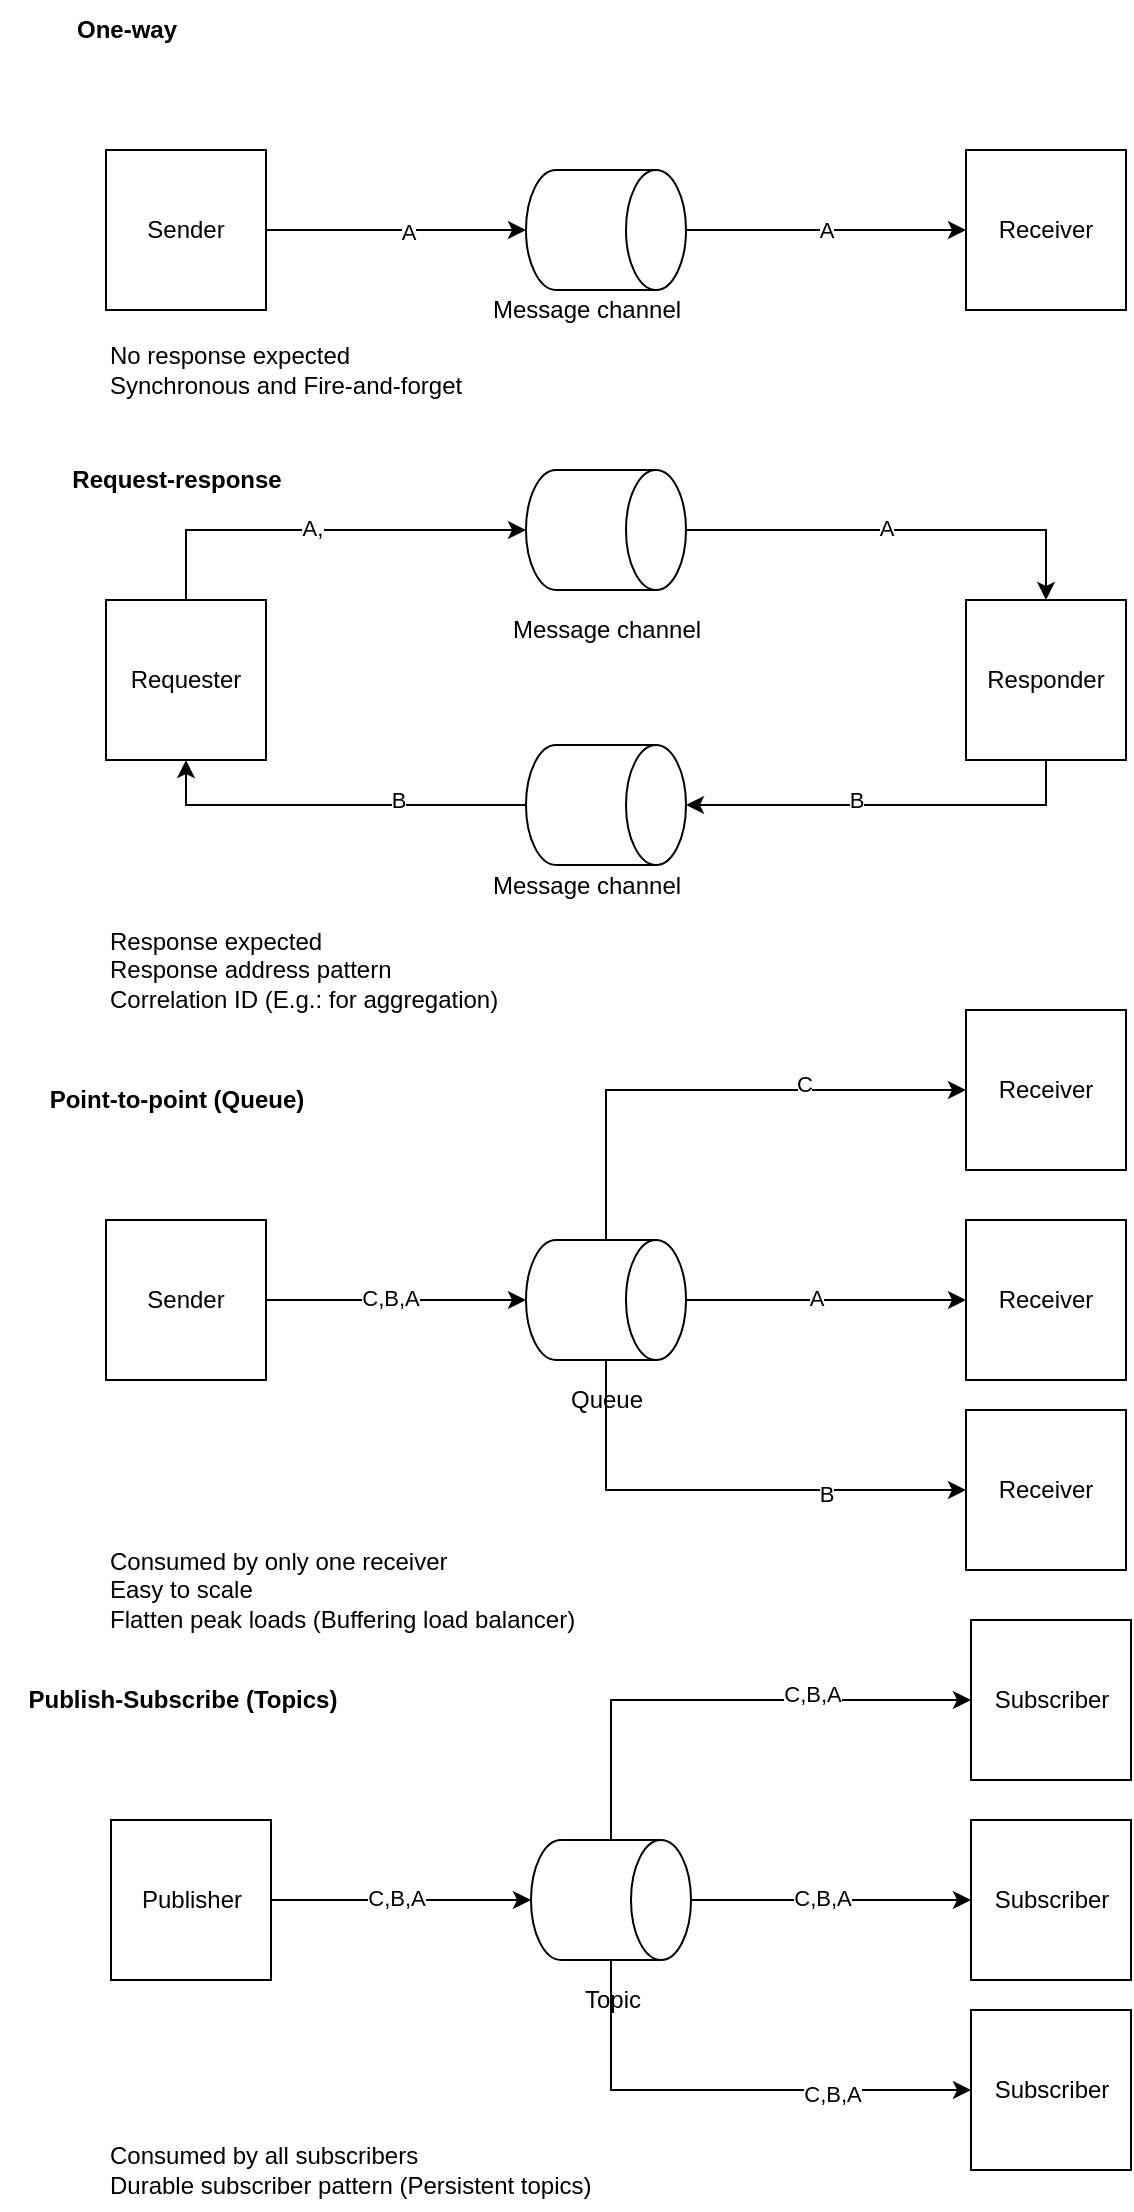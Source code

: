 <mxfile version="20.5.1" type="github">
  <diagram id="aQLhFwXrAB8KFwYGpTy1" name="Page-1">
    <mxGraphModel dx="2036" dy="1896" grid="1" gridSize="10" guides="1" tooltips="1" connect="1" arrows="1" fold="1" page="1" pageScale="1" pageWidth="850" pageHeight="1100" math="0" shadow="0">
      <root>
        <mxCell id="0" />
        <mxCell id="1" parent="0" />
        <mxCell id="Bel5XWQ-Ctn80i2mO8Up-4" style="edgeStyle=orthogonalEdgeStyle;rounded=0;orthogonalLoop=1;jettySize=auto;html=1;exitX=1;exitY=0.5;exitDx=0;exitDy=0;entryX=0.5;entryY=1;entryDx=0;entryDy=0;entryPerimeter=0;" edge="1" parent="1" source="Bel5XWQ-Ctn80i2mO8Up-1" target="Bel5XWQ-Ctn80i2mO8Up-2">
          <mxGeometry relative="1" as="geometry" />
        </mxCell>
        <mxCell id="Bel5XWQ-Ctn80i2mO8Up-29" value="A" style="edgeLabel;html=1;align=center;verticalAlign=middle;resizable=0;points=[];" vertex="1" connectable="0" parent="Bel5XWQ-Ctn80i2mO8Up-4">
          <mxGeometry x="0.092" y="-1" relative="1" as="geometry">
            <mxPoint as="offset" />
          </mxGeometry>
        </mxCell>
        <mxCell id="Bel5XWQ-Ctn80i2mO8Up-1" value="Sender" style="whiteSpace=wrap;html=1;aspect=fixed;" vertex="1" parent="1">
          <mxGeometry x="50" y="-1010" width="80" height="80" as="geometry" />
        </mxCell>
        <mxCell id="Bel5XWQ-Ctn80i2mO8Up-5" value="A" style="edgeStyle=orthogonalEdgeStyle;rounded=0;orthogonalLoop=1;jettySize=auto;html=1;exitX=0.5;exitY=0;exitDx=0;exitDy=0;exitPerimeter=0;entryX=0;entryY=0.5;entryDx=0;entryDy=0;" edge="1" parent="1" source="Bel5XWQ-Ctn80i2mO8Up-2" target="Bel5XWQ-Ctn80i2mO8Up-3">
          <mxGeometry relative="1" as="geometry" />
        </mxCell>
        <mxCell id="Bel5XWQ-Ctn80i2mO8Up-2" value="" style="shape=cylinder3;whiteSpace=wrap;html=1;boundedLbl=1;backgroundOutline=1;size=15;rotation=90;" vertex="1" parent="1">
          <mxGeometry x="270" y="-1010" width="60" height="80" as="geometry" />
        </mxCell>
        <mxCell id="Bel5XWQ-Ctn80i2mO8Up-3" value="Receiver" style="whiteSpace=wrap;html=1;aspect=fixed;" vertex="1" parent="1">
          <mxGeometry x="480" y="-1010" width="80" height="80" as="geometry" />
        </mxCell>
        <mxCell id="Bel5XWQ-Ctn80i2mO8Up-6" value="Message channel" style="text;html=1;align=center;verticalAlign=middle;resizable=0;points=[];autosize=1;strokeColor=none;fillColor=none;" vertex="1" parent="1">
          <mxGeometry x="230" y="-945" width="120" height="30" as="geometry" />
        </mxCell>
        <mxCell id="Bel5XWQ-Ctn80i2mO8Up-7" value="One-way" style="text;html=1;align=center;verticalAlign=middle;resizable=0;points=[];autosize=1;strokeColor=none;fillColor=none;fontStyle=1" vertex="1" parent="1">
          <mxGeometry x="25" y="-1085" width="70" height="30" as="geometry" />
        </mxCell>
        <mxCell id="Bel5XWQ-Ctn80i2mO8Up-8" value="No response expected&lt;br&gt;Synchronous and Fire-and-forget&amp;nbsp;" style="text;html=1;align=left;verticalAlign=middle;resizable=0;points=[];autosize=1;strokeColor=none;fillColor=none;" vertex="1" parent="1">
          <mxGeometry x="50" y="-920" width="200" height="40" as="geometry" />
        </mxCell>
        <mxCell id="Bel5XWQ-Ctn80i2mO8Up-9" style="edgeStyle=orthogonalEdgeStyle;rounded=0;orthogonalLoop=1;jettySize=auto;html=1;exitX=0.5;exitY=0;exitDx=0;exitDy=0;entryX=0.5;entryY=1;entryDx=0;entryDy=0;entryPerimeter=0;" edge="1" parent="1" source="Bel5XWQ-Ctn80i2mO8Up-10" target="Bel5XWQ-Ctn80i2mO8Up-12">
          <mxGeometry relative="1" as="geometry" />
        </mxCell>
        <mxCell id="Bel5XWQ-Ctn80i2mO8Up-24" value="A," style="edgeLabel;html=1;align=center;verticalAlign=middle;resizable=0;points=[];" vertex="1" connectable="0" parent="Bel5XWQ-Ctn80i2mO8Up-9">
          <mxGeometry x="-0.044" y="1" relative="1" as="geometry">
            <mxPoint as="offset" />
          </mxGeometry>
        </mxCell>
        <mxCell id="Bel5XWQ-Ctn80i2mO8Up-10" value="Requester" style="whiteSpace=wrap;html=1;aspect=fixed;" vertex="1" parent="1">
          <mxGeometry x="50" y="-785" width="80" height="80" as="geometry" />
        </mxCell>
        <mxCell id="Bel5XWQ-Ctn80i2mO8Up-11" style="edgeStyle=orthogonalEdgeStyle;rounded=0;orthogonalLoop=1;jettySize=auto;html=1;exitX=0.5;exitY=0;exitDx=0;exitDy=0;exitPerimeter=0;entryX=0.5;entryY=0;entryDx=0;entryDy=0;" edge="1" parent="1" source="Bel5XWQ-Ctn80i2mO8Up-12" target="Bel5XWQ-Ctn80i2mO8Up-13">
          <mxGeometry relative="1" as="geometry" />
        </mxCell>
        <mxCell id="Bel5XWQ-Ctn80i2mO8Up-25" value="A" style="edgeLabel;html=1;align=center;verticalAlign=middle;resizable=0;points=[];" vertex="1" connectable="0" parent="Bel5XWQ-Ctn80i2mO8Up-11">
          <mxGeometry x="-0.07" y="1" relative="1" as="geometry">
            <mxPoint as="offset" />
          </mxGeometry>
        </mxCell>
        <mxCell id="Bel5XWQ-Ctn80i2mO8Up-12" value="" style="shape=cylinder3;whiteSpace=wrap;html=1;boundedLbl=1;backgroundOutline=1;size=15;rotation=90;" vertex="1" parent="1">
          <mxGeometry x="270" y="-860" width="60" height="80" as="geometry" />
        </mxCell>
        <mxCell id="Bel5XWQ-Ctn80i2mO8Up-19" style="edgeStyle=orthogonalEdgeStyle;rounded=0;orthogonalLoop=1;jettySize=auto;html=1;exitX=0.5;exitY=1;exitDx=0;exitDy=0;" edge="1" parent="1" source="Bel5XWQ-Ctn80i2mO8Up-13" target="Bel5XWQ-Ctn80i2mO8Up-17">
          <mxGeometry relative="1" as="geometry" />
        </mxCell>
        <mxCell id="Bel5XWQ-Ctn80i2mO8Up-27" value="B" style="edgeLabel;html=1;align=center;verticalAlign=middle;resizable=0;points=[];" vertex="1" connectable="0" parent="Bel5XWQ-Ctn80i2mO8Up-19">
          <mxGeometry x="0.17" y="-3" relative="1" as="geometry">
            <mxPoint x="1" as="offset" />
          </mxGeometry>
        </mxCell>
        <mxCell id="Bel5XWQ-Ctn80i2mO8Up-13" value="Responder" style="whiteSpace=wrap;html=1;aspect=fixed;" vertex="1" parent="1">
          <mxGeometry x="480" y="-785" width="80" height="80" as="geometry" />
        </mxCell>
        <mxCell id="Bel5XWQ-Ctn80i2mO8Up-14" value="Message channel" style="text;html=1;align=center;verticalAlign=middle;resizable=0;points=[];autosize=1;strokeColor=none;fillColor=none;" vertex="1" parent="1">
          <mxGeometry x="240" y="-785" width="120" height="30" as="geometry" />
        </mxCell>
        <mxCell id="Bel5XWQ-Ctn80i2mO8Up-15" value="Request-response" style="text;html=1;align=center;verticalAlign=middle;resizable=0;points=[];autosize=1;strokeColor=none;fillColor=none;fontStyle=1" vertex="1" parent="1">
          <mxGeometry x="20" y="-860" width="130" height="30" as="geometry" />
        </mxCell>
        <mxCell id="Bel5XWQ-Ctn80i2mO8Up-16" value="Response expected&lt;br&gt;Response address pattern&lt;br&gt;Correlation ID (E.g.: for aggregation)" style="text;html=1;align=left;verticalAlign=middle;resizable=0;points=[];autosize=1;strokeColor=none;fillColor=none;" vertex="1" parent="1">
          <mxGeometry x="50" y="-630" width="220" height="60" as="geometry" />
        </mxCell>
        <mxCell id="Bel5XWQ-Ctn80i2mO8Up-20" style="edgeStyle=orthogonalEdgeStyle;rounded=0;orthogonalLoop=1;jettySize=auto;html=1;exitX=0.5;exitY=1;exitDx=0;exitDy=0;exitPerimeter=0;entryX=0.5;entryY=1;entryDx=0;entryDy=0;" edge="1" parent="1" source="Bel5XWQ-Ctn80i2mO8Up-17" target="Bel5XWQ-Ctn80i2mO8Up-10">
          <mxGeometry relative="1" as="geometry" />
        </mxCell>
        <mxCell id="Bel5XWQ-Ctn80i2mO8Up-26" value="B" style="edgeLabel;html=1;align=center;verticalAlign=middle;resizable=0;points=[];" vertex="1" connectable="0" parent="Bel5XWQ-Ctn80i2mO8Up-20">
          <mxGeometry x="-0.335" y="-3" relative="1" as="geometry">
            <mxPoint as="offset" />
          </mxGeometry>
        </mxCell>
        <mxCell id="Bel5XWQ-Ctn80i2mO8Up-17" value="" style="shape=cylinder3;whiteSpace=wrap;html=1;boundedLbl=1;backgroundOutline=1;size=15;rotation=90;" vertex="1" parent="1">
          <mxGeometry x="270" y="-722.5" width="60" height="80" as="geometry" />
        </mxCell>
        <mxCell id="Bel5XWQ-Ctn80i2mO8Up-18" value="Message channel" style="text;html=1;align=center;verticalAlign=middle;resizable=0;points=[];autosize=1;strokeColor=none;fillColor=none;" vertex="1" parent="1">
          <mxGeometry x="230" y="-657.5" width="120" height="30" as="geometry" />
        </mxCell>
        <mxCell id="Bel5XWQ-Ctn80i2mO8Up-30" style="edgeStyle=orthogonalEdgeStyle;rounded=0;orthogonalLoop=1;jettySize=auto;html=1;exitX=1;exitY=0.5;exitDx=0;exitDy=0;entryX=0.5;entryY=1;entryDx=0;entryDy=0;entryPerimeter=0;" edge="1" parent="1" source="Bel5XWQ-Ctn80i2mO8Up-32" target="Bel5XWQ-Ctn80i2mO8Up-35">
          <mxGeometry relative="1" as="geometry" />
        </mxCell>
        <mxCell id="Bel5XWQ-Ctn80i2mO8Up-31" value="C,B,A" style="edgeLabel;html=1;align=center;verticalAlign=middle;resizable=0;points=[];" vertex="1" connectable="0" parent="Bel5XWQ-Ctn80i2mO8Up-30">
          <mxGeometry x="-0.044" y="1" relative="1" as="geometry">
            <mxPoint as="offset" />
          </mxGeometry>
        </mxCell>
        <mxCell id="Bel5XWQ-Ctn80i2mO8Up-32" value="Sender" style="whiteSpace=wrap;html=1;aspect=fixed;" vertex="1" parent="1">
          <mxGeometry x="50" y="-475" width="80" height="80" as="geometry" />
        </mxCell>
        <mxCell id="Bel5XWQ-Ctn80i2mO8Up-33" style="edgeStyle=orthogonalEdgeStyle;rounded=0;orthogonalLoop=1;jettySize=auto;html=1;exitX=0.5;exitY=0;exitDx=0;exitDy=0;exitPerimeter=0;entryX=0;entryY=0.5;entryDx=0;entryDy=0;" edge="1" parent="1" source="Bel5XWQ-Ctn80i2mO8Up-35" target="Bel5XWQ-Ctn80i2mO8Up-38">
          <mxGeometry relative="1" as="geometry" />
        </mxCell>
        <mxCell id="Bel5XWQ-Ctn80i2mO8Up-34" value="A" style="edgeLabel;html=1;align=center;verticalAlign=middle;resizable=0;points=[];" vertex="1" connectable="0" parent="Bel5XWQ-Ctn80i2mO8Up-33">
          <mxGeometry x="-0.07" y="1" relative="1" as="geometry">
            <mxPoint as="offset" />
          </mxGeometry>
        </mxCell>
        <mxCell id="Bel5XWQ-Ctn80i2mO8Up-50" style="edgeStyle=orthogonalEdgeStyle;rounded=0;orthogonalLoop=1;jettySize=auto;html=1;exitX=0;exitY=0.5;exitDx=0;exitDy=0;exitPerimeter=0;entryX=0;entryY=0.5;entryDx=0;entryDy=0;" edge="1" parent="1" source="Bel5XWQ-Ctn80i2mO8Up-35" target="Bel5XWQ-Ctn80i2mO8Up-48">
          <mxGeometry relative="1" as="geometry" />
        </mxCell>
        <mxCell id="Bel5XWQ-Ctn80i2mO8Up-52" value="C" style="edgeLabel;html=1;align=center;verticalAlign=middle;resizable=0;points=[];" vertex="1" connectable="0" parent="Bel5XWQ-Ctn80i2mO8Up-50">
          <mxGeometry x="0.365" y="3" relative="1" as="geometry">
            <mxPoint as="offset" />
          </mxGeometry>
        </mxCell>
        <mxCell id="Bel5XWQ-Ctn80i2mO8Up-51" style="edgeStyle=orthogonalEdgeStyle;rounded=0;orthogonalLoop=1;jettySize=auto;html=1;exitX=1;exitY=0.5;exitDx=0;exitDy=0;exitPerimeter=0;entryX=0;entryY=0.5;entryDx=0;entryDy=0;" edge="1" parent="1" source="Bel5XWQ-Ctn80i2mO8Up-35" target="Bel5XWQ-Ctn80i2mO8Up-49">
          <mxGeometry relative="1" as="geometry" />
        </mxCell>
        <mxCell id="Bel5XWQ-Ctn80i2mO8Up-53" value="B" style="edgeLabel;html=1;align=center;verticalAlign=middle;resizable=0;points=[];" vertex="1" connectable="0" parent="Bel5XWQ-Ctn80i2mO8Up-51">
          <mxGeometry x="0.429" y="-2" relative="1" as="geometry">
            <mxPoint as="offset" />
          </mxGeometry>
        </mxCell>
        <mxCell id="Bel5XWQ-Ctn80i2mO8Up-35" value="" style="shape=cylinder3;whiteSpace=wrap;html=1;boundedLbl=1;backgroundOutline=1;size=15;rotation=90;" vertex="1" parent="1">
          <mxGeometry x="270" y="-475" width="60" height="80" as="geometry" />
        </mxCell>
        <mxCell id="Bel5XWQ-Ctn80i2mO8Up-38" value="Receiver" style="whiteSpace=wrap;html=1;aspect=fixed;" vertex="1" parent="1">
          <mxGeometry x="480" y="-475" width="80" height="80" as="geometry" />
        </mxCell>
        <mxCell id="Bel5XWQ-Ctn80i2mO8Up-39" value="Queue" style="text;html=1;align=center;verticalAlign=middle;resizable=0;points=[];autosize=1;strokeColor=none;fillColor=none;" vertex="1" parent="1">
          <mxGeometry x="270" y="-400" width="60" height="30" as="geometry" />
        </mxCell>
        <mxCell id="Bel5XWQ-Ctn80i2mO8Up-40" value="Point-to-point (Queue)" style="text;html=1;align=center;verticalAlign=middle;resizable=0;points=[];autosize=1;strokeColor=none;fillColor=none;fontStyle=1" vertex="1" parent="1">
          <mxGeometry x="10" y="-550" width="150" height="30" as="geometry" />
        </mxCell>
        <mxCell id="Bel5XWQ-Ctn80i2mO8Up-41" value="Consumed by only one receiver&lt;br&gt;Easy to scale&lt;br&gt;Flatten peak loads (Buffering load balancer)" style="text;html=1;align=left;verticalAlign=middle;resizable=0;points=[];autosize=1;strokeColor=none;fillColor=none;" vertex="1" parent="1">
          <mxGeometry x="50" y="-320" width="260" height="60" as="geometry" />
        </mxCell>
        <mxCell id="Bel5XWQ-Ctn80i2mO8Up-48" value="Receiver" style="whiteSpace=wrap;html=1;aspect=fixed;" vertex="1" parent="1">
          <mxGeometry x="480" y="-580" width="80" height="80" as="geometry" />
        </mxCell>
        <mxCell id="Bel5XWQ-Ctn80i2mO8Up-49" value="Receiver" style="whiteSpace=wrap;html=1;aspect=fixed;" vertex="1" parent="1">
          <mxGeometry x="480" y="-380" width="80" height="80" as="geometry" />
        </mxCell>
        <mxCell id="Bel5XWQ-Ctn80i2mO8Up-54" style="edgeStyle=orthogonalEdgeStyle;rounded=0;orthogonalLoop=1;jettySize=auto;html=1;exitX=1;exitY=0.5;exitDx=0;exitDy=0;entryX=0.5;entryY=1;entryDx=0;entryDy=0;entryPerimeter=0;" edge="1" parent="1" source="Bel5XWQ-Ctn80i2mO8Up-56" target="Bel5XWQ-Ctn80i2mO8Up-63">
          <mxGeometry relative="1" as="geometry" />
        </mxCell>
        <mxCell id="Bel5XWQ-Ctn80i2mO8Up-55" value="C,B,A" style="edgeLabel;html=1;align=center;verticalAlign=middle;resizable=0;points=[];" vertex="1" connectable="0" parent="Bel5XWQ-Ctn80i2mO8Up-54">
          <mxGeometry x="-0.044" y="1" relative="1" as="geometry">
            <mxPoint as="offset" />
          </mxGeometry>
        </mxCell>
        <mxCell id="Bel5XWQ-Ctn80i2mO8Up-56" value="Publisher" style="whiteSpace=wrap;html=1;aspect=fixed;" vertex="1" parent="1">
          <mxGeometry x="52.5" y="-175" width="80" height="80" as="geometry" />
        </mxCell>
        <mxCell id="Bel5XWQ-Ctn80i2mO8Up-57" style="edgeStyle=orthogonalEdgeStyle;rounded=0;orthogonalLoop=1;jettySize=auto;html=1;exitX=0.5;exitY=0;exitDx=0;exitDy=0;exitPerimeter=0;entryX=0;entryY=0.5;entryDx=0;entryDy=0;" edge="1" parent="1" source="Bel5XWQ-Ctn80i2mO8Up-63" target="Bel5XWQ-Ctn80i2mO8Up-64">
          <mxGeometry relative="1" as="geometry" />
        </mxCell>
        <mxCell id="Bel5XWQ-Ctn80i2mO8Up-58" value="C,B,A" style="edgeLabel;html=1;align=center;verticalAlign=middle;resizable=0;points=[];" vertex="1" connectable="0" parent="Bel5XWQ-Ctn80i2mO8Up-57">
          <mxGeometry x="-0.07" y="1" relative="1" as="geometry">
            <mxPoint as="offset" />
          </mxGeometry>
        </mxCell>
        <mxCell id="Bel5XWQ-Ctn80i2mO8Up-59" style="edgeStyle=orthogonalEdgeStyle;rounded=0;orthogonalLoop=1;jettySize=auto;html=1;exitX=0;exitY=0.5;exitDx=0;exitDy=0;exitPerimeter=0;entryX=0;entryY=0.5;entryDx=0;entryDy=0;" edge="1" parent="1" source="Bel5XWQ-Ctn80i2mO8Up-63" target="Bel5XWQ-Ctn80i2mO8Up-69">
          <mxGeometry relative="1" as="geometry">
            <mxPoint x="450" y="-230" as="targetPoint" />
          </mxGeometry>
        </mxCell>
        <mxCell id="Bel5XWQ-Ctn80i2mO8Up-60" value="C,B,A" style="edgeLabel;html=1;align=center;verticalAlign=middle;resizable=0;points=[];" vertex="1" connectable="0" parent="Bel5XWQ-Ctn80i2mO8Up-59">
          <mxGeometry x="0.365" y="3" relative="1" as="geometry">
            <mxPoint as="offset" />
          </mxGeometry>
        </mxCell>
        <mxCell id="Bel5XWQ-Ctn80i2mO8Up-61" style="edgeStyle=orthogonalEdgeStyle;rounded=0;orthogonalLoop=1;jettySize=auto;html=1;exitX=1;exitY=0.5;exitDx=0;exitDy=0;exitPerimeter=0;entryX=0;entryY=0.5;entryDx=0;entryDy=0;" edge="1" parent="1" source="Bel5XWQ-Ctn80i2mO8Up-63" target="Bel5XWQ-Ctn80i2mO8Up-68">
          <mxGeometry relative="1" as="geometry" />
        </mxCell>
        <mxCell id="Bel5XWQ-Ctn80i2mO8Up-62" value="C,B,A" style="edgeLabel;html=1;align=center;verticalAlign=middle;resizable=0;points=[];" vertex="1" connectable="0" parent="Bel5XWQ-Ctn80i2mO8Up-61">
          <mxGeometry x="0.429" y="-2" relative="1" as="geometry">
            <mxPoint as="offset" />
          </mxGeometry>
        </mxCell>
        <mxCell id="Bel5XWQ-Ctn80i2mO8Up-63" value="" style="shape=cylinder3;whiteSpace=wrap;html=1;boundedLbl=1;backgroundOutline=1;size=15;rotation=90;" vertex="1" parent="1">
          <mxGeometry x="272.5" y="-175" width="60" height="80" as="geometry" />
        </mxCell>
        <mxCell id="Bel5XWQ-Ctn80i2mO8Up-64" value="Subscriber" style="whiteSpace=wrap;html=1;aspect=fixed;" vertex="1" parent="1">
          <mxGeometry x="482.5" y="-175" width="80" height="80" as="geometry" />
        </mxCell>
        <mxCell id="Bel5XWQ-Ctn80i2mO8Up-65" value="Topic" style="text;html=1;align=center;verticalAlign=middle;resizable=0;points=[];autosize=1;strokeColor=none;fillColor=none;" vertex="1" parent="1">
          <mxGeometry x="277.5" y="-100" width="50" height="30" as="geometry" />
        </mxCell>
        <mxCell id="Bel5XWQ-Ctn80i2mO8Up-66" value="Publish-Subscribe (Topics)" style="text;html=1;align=center;verticalAlign=middle;resizable=0;points=[];autosize=1;strokeColor=none;fillColor=none;fontStyle=1" vertex="1" parent="1">
          <mxGeometry x="-2.5" y="-250" width="180" height="30" as="geometry" />
        </mxCell>
        <mxCell id="Bel5XWQ-Ctn80i2mO8Up-67" value="Consumed by all subscribers&lt;br&gt;Durable subscriber pattern (Persistent topics)" style="text;html=1;align=left;verticalAlign=middle;resizable=0;points=[];autosize=1;strokeColor=none;fillColor=none;" vertex="1" parent="1">
          <mxGeometry x="50" y="-20" width="260" height="40" as="geometry" />
        </mxCell>
        <mxCell id="Bel5XWQ-Ctn80i2mO8Up-68" value="Subscriber" style="whiteSpace=wrap;html=1;aspect=fixed;" vertex="1" parent="1">
          <mxGeometry x="482.5" y="-80" width="80" height="80" as="geometry" />
        </mxCell>
        <mxCell id="Bel5XWQ-Ctn80i2mO8Up-69" value="Subscriber" style="whiteSpace=wrap;html=1;aspect=fixed;" vertex="1" parent="1">
          <mxGeometry x="482.5" y="-275" width="80" height="80" as="geometry" />
        </mxCell>
      </root>
    </mxGraphModel>
  </diagram>
</mxfile>
